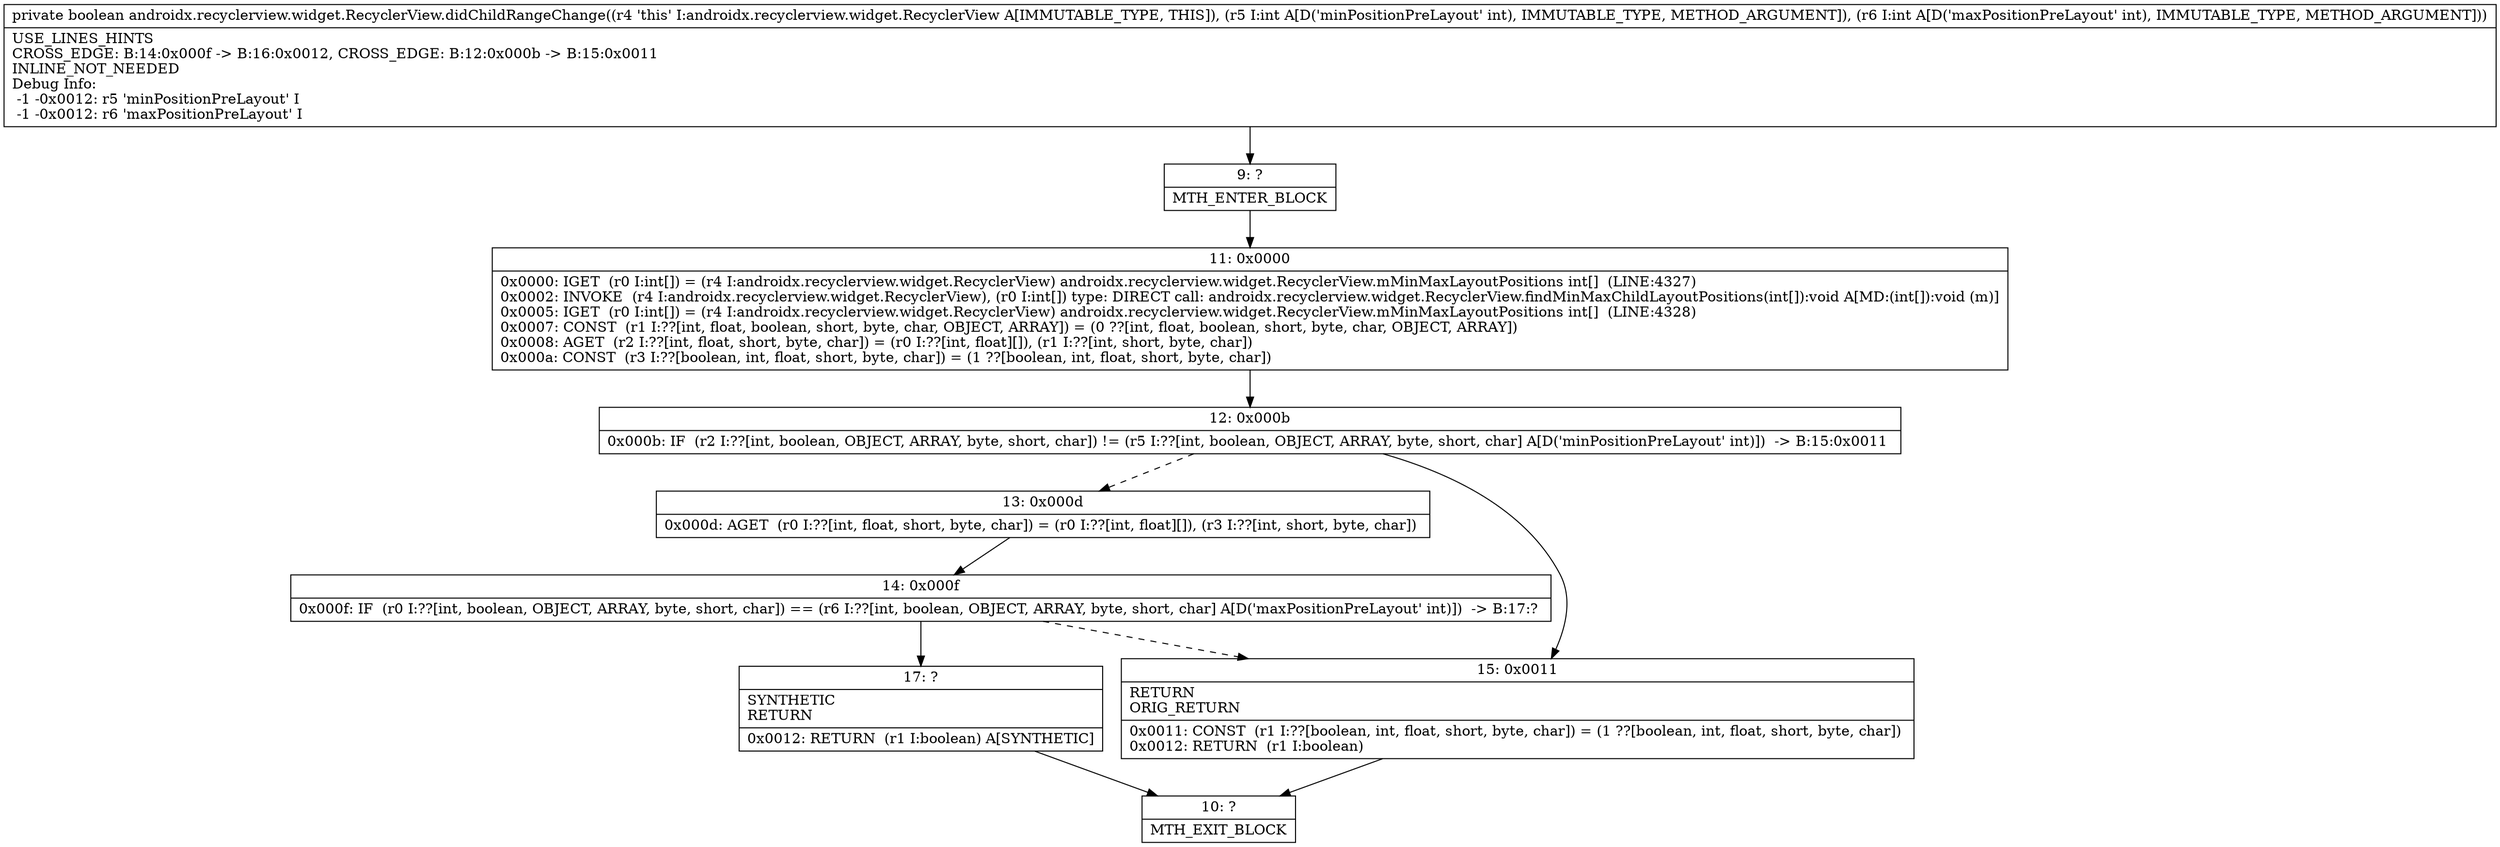 digraph "CFG forandroidx.recyclerview.widget.RecyclerView.didChildRangeChange(II)Z" {
Node_9 [shape=record,label="{9\:\ ?|MTH_ENTER_BLOCK\l}"];
Node_11 [shape=record,label="{11\:\ 0x0000|0x0000: IGET  (r0 I:int[]) = (r4 I:androidx.recyclerview.widget.RecyclerView) androidx.recyclerview.widget.RecyclerView.mMinMaxLayoutPositions int[]  (LINE:4327)\l0x0002: INVOKE  (r4 I:androidx.recyclerview.widget.RecyclerView), (r0 I:int[]) type: DIRECT call: androidx.recyclerview.widget.RecyclerView.findMinMaxChildLayoutPositions(int[]):void A[MD:(int[]):void (m)]\l0x0005: IGET  (r0 I:int[]) = (r4 I:androidx.recyclerview.widget.RecyclerView) androidx.recyclerview.widget.RecyclerView.mMinMaxLayoutPositions int[]  (LINE:4328)\l0x0007: CONST  (r1 I:??[int, float, boolean, short, byte, char, OBJECT, ARRAY]) = (0 ??[int, float, boolean, short, byte, char, OBJECT, ARRAY]) \l0x0008: AGET  (r2 I:??[int, float, short, byte, char]) = (r0 I:??[int, float][]), (r1 I:??[int, short, byte, char]) \l0x000a: CONST  (r3 I:??[boolean, int, float, short, byte, char]) = (1 ??[boolean, int, float, short, byte, char]) \l}"];
Node_12 [shape=record,label="{12\:\ 0x000b|0x000b: IF  (r2 I:??[int, boolean, OBJECT, ARRAY, byte, short, char]) != (r5 I:??[int, boolean, OBJECT, ARRAY, byte, short, char] A[D('minPositionPreLayout' int)])  \-\> B:15:0x0011 \l}"];
Node_13 [shape=record,label="{13\:\ 0x000d|0x000d: AGET  (r0 I:??[int, float, short, byte, char]) = (r0 I:??[int, float][]), (r3 I:??[int, short, byte, char]) \l}"];
Node_14 [shape=record,label="{14\:\ 0x000f|0x000f: IF  (r0 I:??[int, boolean, OBJECT, ARRAY, byte, short, char]) == (r6 I:??[int, boolean, OBJECT, ARRAY, byte, short, char] A[D('maxPositionPreLayout' int)])  \-\> B:17:? \l}"];
Node_17 [shape=record,label="{17\:\ ?|SYNTHETIC\lRETURN\l|0x0012: RETURN  (r1 I:boolean) A[SYNTHETIC]\l}"];
Node_10 [shape=record,label="{10\:\ ?|MTH_EXIT_BLOCK\l}"];
Node_15 [shape=record,label="{15\:\ 0x0011|RETURN\lORIG_RETURN\l|0x0011: CONST  (r1 I:??[boolean, int, float, short, byte, char]) = (1 ??[boolean, int, float, short, byte, char]) \l0x0012: RETURN  (r1 I:boolean) \l}"];
MethodNode[shape=record,label="{private boolean androidx.recyclerview.widget.RecyclerView.didChildRangeChange((r4 'this' I:androidx.recyclerview.widget.RecyclerView A[IMMUTABLE_TYPE, THIS]), (r5 I:int A[D('minPositionPreLayout' int), IMMUTABLE_TYPE, METHOD_ARGUMENT]), (r6 I:int A[D('maxPositionPreLayout' int), IMMUTABLE_TYPE, METHOD_ARGUMENT]))  | USE_LINES_HINTS\lCROSS_EDGE: B:14:0x000f \-\> B:16:0x0012, CROSS_EDGE: B:12:0x000b \-\> B:15:0x0011\lINLINE_NOT_NEEDED\lDebug Info:\l  \-1 \-0x0012: r5 'minPositionPreLayout' I\l  \-1 \-0x0012: r6 'maxPositionPreLayout' I\l}"];
MethodNode -> Node_9;Node_9 -> Node_11;
Node_11 -> Node_12;
Node_12 -> Node_13[style=dashed];
Node_12 -> Node_15;
Node_13 -> Node_14;
Node_14 -> Node_15[style=dashed];
Node_14 -> Node_17;
Node_17 -> Node_10;
Node_15 -> Node_10;
}

